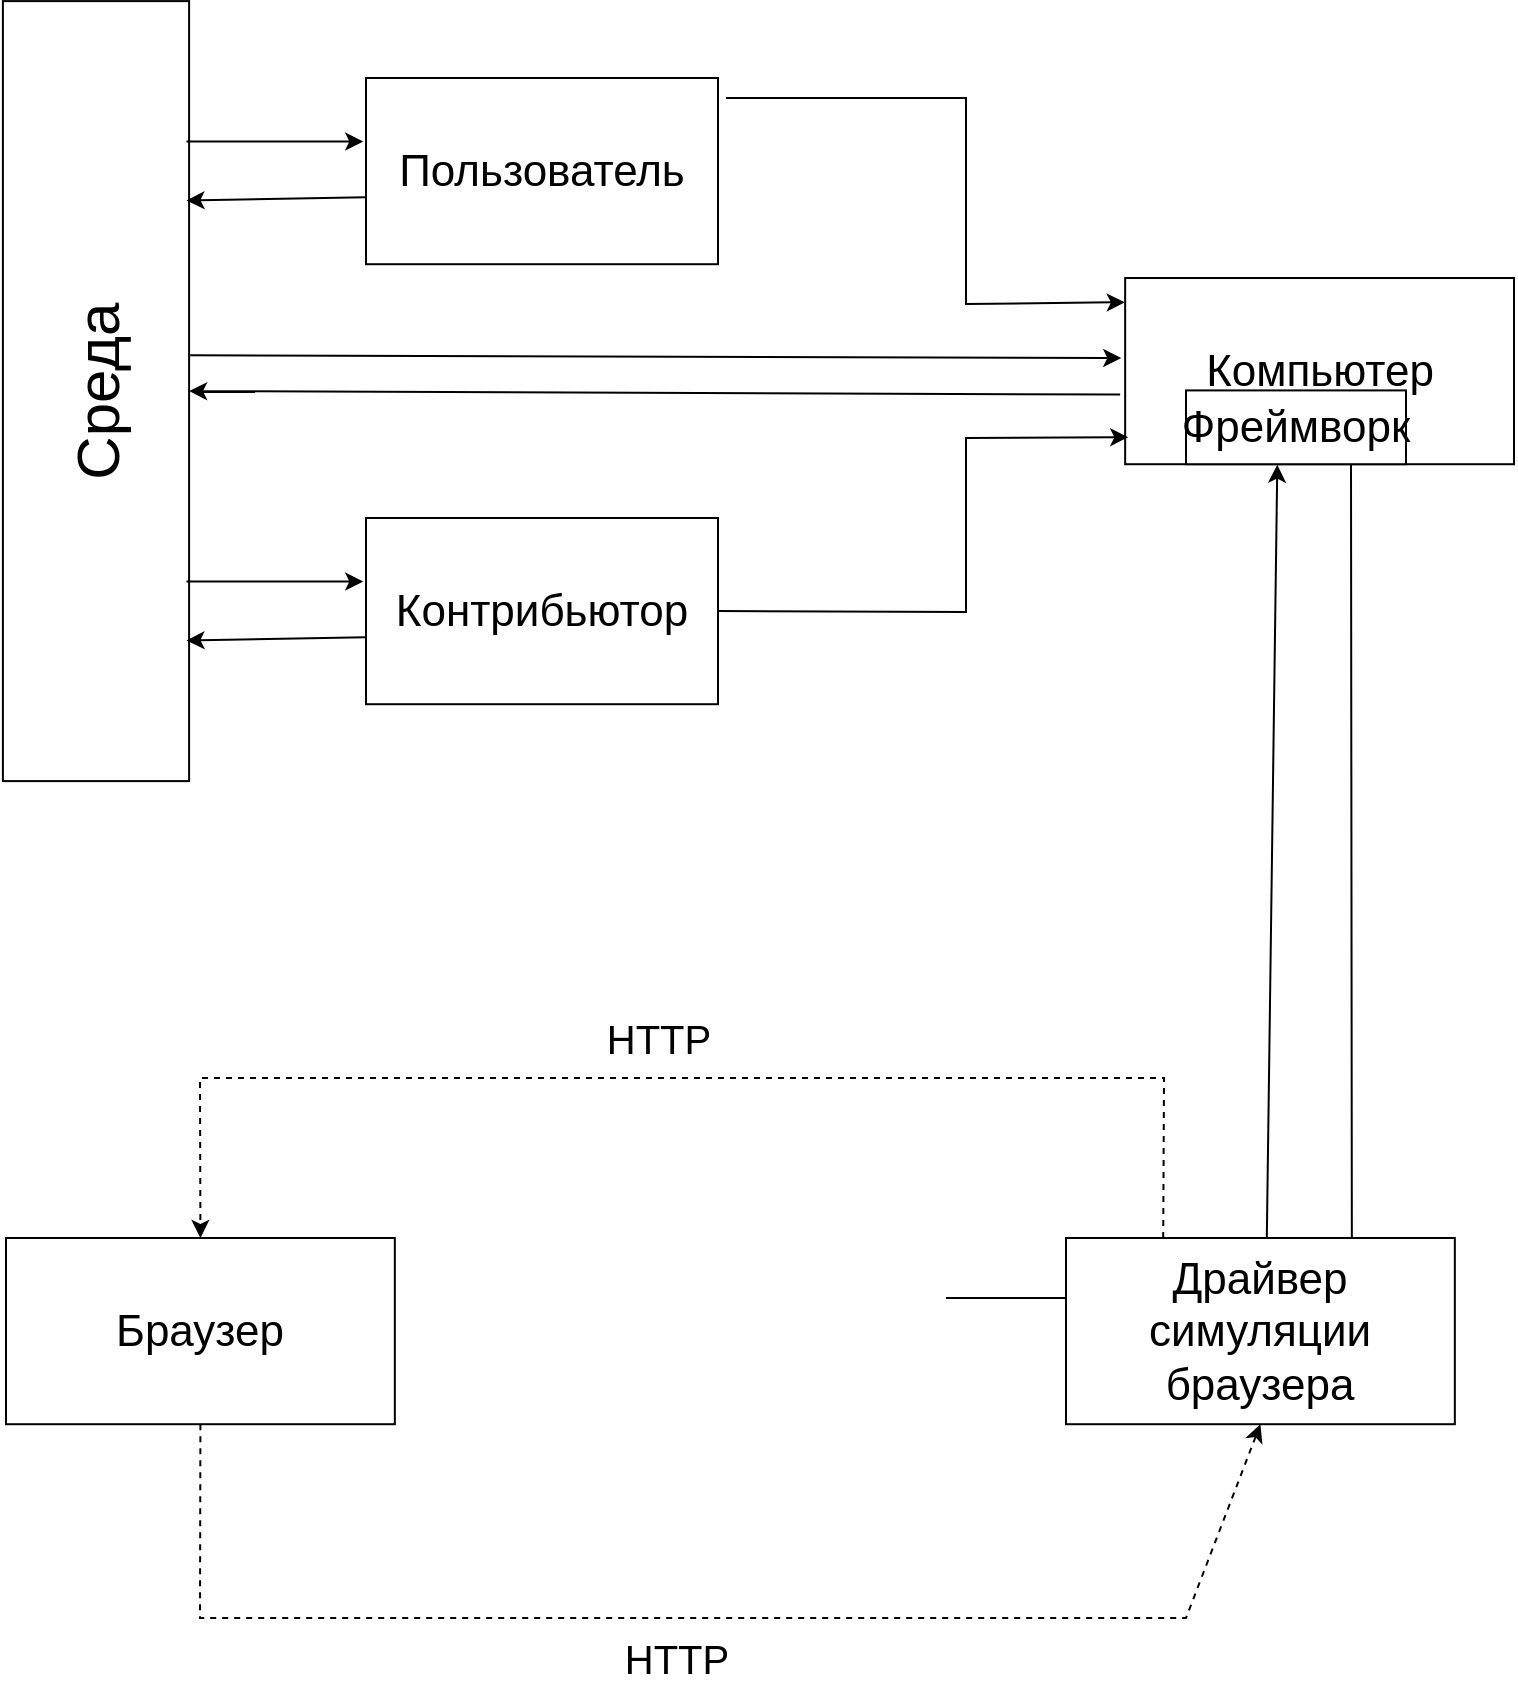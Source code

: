 <mxfile version="24.4.4" type="device">
  <diagram id="C5RBs43oDa-KdzZeNtuy" name="Page-1">
    <mxGraphModel dx="1911" dy="823" grid="1" gridSize="10" guides="1" tooltips="1" connect="1" arrows="1" fold="1" page="1" pageScale="1" pageWidth="827" pageHeight="1169" math="0" shadow="0">
      <root>
        <mxCell id="WIyWlLk6GJQsqaUBKTNV-0" />
        <mxCell id="WIyWlLk6GJQsqaUBKTNV-1" parent="WIyWlLk6GJQsqaUBKTNV-0" />
        <mxCell id="imz-k0xhw8XjQ-UtbBIS-0" value="&lt;span style=&quot;font-size: 22px;&quot;&gt;Пользователь&lt;/span&gt;" style="rounded=0;whiteSpace=wrap;html=1;" parent="WIyWlLk6GJQsqaUBKTNV-1" vertex="1">
          <mxGeometry x="220" y="180" width="176" height="93.1" as="geometry" />
        </mxCell>
        <mxCell id="imz-k0xhw8XjQ-UtbBIS-1" value="&lt;font style=&quot;font-size: 30px;&quot;&gt;Среда&lt;/font&gt;" style="rounded=0;whiteSpace=wrap;html=1;rotation=-90;" parent="WIyWlLk6GJQsqaUBKTNV-1" vertex="1">
          <mxGeometry x="-110" y="290" width="390" height="93.1" as="geometry" />
        </mxCell>
        <mxCell id="imz-k0xhw8XjQ-UtbBIS-10" value="" style="endArrow=classic;html=1;rounded=0;exitX=1;exitY=0.25;exitDx=0;exitDy=0;entryX=0;entryY=0.25;entryDx=0;entryDy=0;" parent="WIyWlLk6GJQsqaUBKTNV-1" edge="1">
          <mxGeometry width="50" height="50" relative="1" as="geometry">
            <mxPoint x="130.252" y="431.778" as="sourcePoint" />
            <mxPoint x="218.624" y="431.778" as="targetPoint" />
          </mxGeometry>
        </mxCell>
        <mxCell id="imz-k0xhw8XjQ-UtbBIS-11" value="" style="endArrow=classic;html=1;rounded=0;exitX=-0.002;exitY=0.652;exitDx=0;exitDy=0;exitPerimeter=0;" parent="WIyWlLk6GJQsqaUBKTNV-1" edge="1">
          <mxGeometry width="50" height="50" relative="1" as="geometry">
            <mxPoint x="220.003" y="459.647" as="sourcePoint" />
            <mxPoint x="130.252" y="461.26" as="targetPoint" />
          </mxGeometry>
        </mxCell>
        <mxCell id="imz-k0xhw8XjQ-UtbBIS-23" value="" style="endArrow=classic;html=1;rounded=0;entryX=1;entryY=0.75;entryDx=0;entryDy=0;exitX=0.75;exitY=1;exitDx=0;exitDy=0;" parent="WIyWlLk6GJQsqaUBKTNV-1" target="imz-k0xhw8XjQ-UtbBIS-27" edge="1" source="imz-k0xhw8XjQ-UtbBIS-2">
          <mxGeometry width="50" height="50" relative="1" as="geometry">
            <mxPoint x="714" y="420" as="sourcePoint" />
            <mxPoint x="713.511" y="761.115" as="targetPoint" />
            <Array as="points">
              <mxPoint x="713" y="830" />
            </Array>
          </mxGeometry>
        </mxCell>
        <mxCell id="imz-k0xhw8XjQ-UtbBIS-24" value="" style="endArrow=classic;html=1;rounded=0;entryX=0.415;entryY=1.006;entryDx=0;entryDy=0;entryPerimeter=0;" parent="WIyWlLk6GJQsqaUBKTNV-1" edge="1" target="imz-k0xhw8XjQ-UtbBIS-2">
          <mxGeometry width="50" height="50" relative="1" as="geometry">
            <mxPoint x="510" y="790" as="sourcePoint" />
            <mxPoint x="679.73" y="565.577" as="targetPoint" />
            <Array as="points">
              <mxPoint x="670" y="790" />
            </Array>
          </mxGeometry>
        </mxCell>
        <mxCell id="imz-k0xhw8XjQ-UtbBIS-27" value="&lt;font style=&quot;font-size: 22px;&quot;&gt;Драйвер симуляции браузера&lt;/font&gt;" style="rounded=0;whiteSpace=wrap;html=1;" parent="WIyWlLk6GJQsqaUBKTNV-1" vertex="1">
          <mxGeometry x="570.001" y="759.998" width="194.419" height="93.103" as="geometry" />
        </mxCell>
        <mxCell id="imz-k0xhw8XjQ-UtbBIS-28" value="&lt;font style=&quot;font-size: 22px;&quot;&gt;Браузер&lt;/font&gt;" style="rounded=0;whiteSpace=wrap;html=1;" parent="WIyWlLk6GJQsqaUBKTNV-1" vertex="1">
          <mxGeometry x="40.001" y="759.998" width="194.419" height="93.103" as="geometry" />
        </mxCell>
        <mxCell id="imz-k0xhw8XjQ-UtbBIS-29" value="" style="endArrow=classic;html=1;rounded=0;exitX=0.25;exitY=0;exitDx=0;exitDy=0;entryX=0.5;entryY=0;entryDx=0;entryDy=0;dashed=1;" parent="WIyWlLk6GJQsqaUBKTNV-1" source="imz-k0xhw8XjQ-UtbBIS-27" target="imz-k0xhw8XjQ-UtbBIS-28" edge="1">
          <mxGeometry width="50" height="50" relative="1" as="geometry">
            <mxPoint x="310" y="720" as="sourcePoint" />
            <mxPoint x="360" y="670" as="targetPoint" />
            <Array as="points">
              <mxPoint x="619" y="680" />
              <mxPoint x="414" y="680" />
              <mxPoint x="137" y="680" />
            </Array>
          </mxGeometry>
        </mxCell>
        <mxCell id="imz-k0xhw8XjQ-UtbBIS-32" value="HTTP" style="edgeLabel;html=1;align=center;verticalAlign=middle;resizable=0;points=[];fontSize=20;" parent="imz-k0xhw8XjQ-UtbBIS-29" vertex="1" connectable="0">
          <mxGeometry x="0.056" y="-3" relative="1" as="geometry">
            <mxPoint x="6" y="-17" as="offset" />
          </mxGeometry>
        </mxCell>
        <mxCell id="imz-k0xhw8XjQ-UtbBIS-30" value="" style="endArrow=classic;html=1;rounded=0;dashed=1;exitX=0.5;exitY=1;exitDx=0;exitDy=0;entryX=0.5;entryY=1;entryDx=0;entryDy=0;" parent="WIyWlLk6GJQsqaUBKTNV-1" source="imz-k0xhw8XjQ-UtbBIS-28" target="imz-k0xhw8XjQ-UtbBIS-27" edge="1">
          <mxGeometry width="50" height="50" relative="1" as="geometry">
            <mxPoint x="156.0" y="870" as="sourcePoint" />
            <mxPoint x="413.0" y="880" as="targetPoint" />
            <Array as="points">
              <mxPoint x="137" y="950" />
              <mxPoint x="630" y="950" />
            </Array>
          </mxGeometry>
        </mxCell>
        <mxCell id="imz-k0xhw8XjQ-UtbBIS-31" value="HTTP" style="edgeLabel;html=1;align=center;verticalAlign=middle;resizable=0;points=[];fontSize=20;" parent="imz-k0xhw8XjQ-UtbBIS-30" vertex="1" connectable="0">
          <mxGeometry x="-0.064" y="-1" relative="1" as="geometry">
            <mxPoint x="10" y="19" as="offset" />
          </mxGeometry>
        </mxCell>
        <mxCell id="J5gN993Kpp2Na5_4VDYl-0" value="&lt;font style=&quot;font-size: 22px;&quot;&gt;Контрибьютор&lt;/font&gt;" style="rounded=0;whiteSpace=wrap;html=1;" vertex="1" parent="WIyWlLk6GJQsqaUBKTNV-1">
          <mxGeometry x="220" y="400" width="176" height="93.1" as="geometry" />
        </mxCell>
        <mxCell id="J5gN993Kpp2Na5_4VDYl-1" value="" style="endArrow=classic;html=1;rounded=0;exitX=1;exitY=0.25;exitDx=0;exitDy=0;entryX=0;entryY=0.25;entryDx=0;entryDy=0;" edge="1" parent="WIyWlLk6GJQsqaUBKTNV-1">
          <mxGeometry width="50" height="50" relative="1" as="geometry">
            <mxPoint x="130.252" y="211.778" as="sourcePoint" />
            <mxPoint x="218.624" y="211.778" as="targetPoint" />
          </mxGeometry>
        </mxCell>
        <mxCell id="J5gN993Kpp2Na5_4VDYl-2" value="" style="endArrow=classic;html=1;rounded=0;exitX=-0.002;exitY=0.652;exitDx=0;exitDy=0;exitPerimeter=0;" edge="1" parent="WIyWlLk6GJQsqaUBKTNV-1">
          <mxGeometry width="50" height="50" relative="1" as="geometry">
            <mxPoint x="220.003" y="239.647" as="sourcePoint" />
            <mxPoint x="130.252" y="241.26" as="targetPoint" />
          </mxGeometry>
        </mxCell>
        <mxCell id="J5gN993Kpp2Na5_4VDYl-4" value="&lt;font style=&quot;font-size: 22px;&quot;&gt;Компьютер&lt;/font&gt;" style="rounded=0;whiteSpace=wrap;html=1;" vertex="1" parent="WIyWlLk6GJQsqaUBKTNV-1">
          <mxGeometry x="599.581" y="280.003" width="194.419" height="93.103" as="geometry" />
        </mxCell>
        <mxCell id="J5gN993Kpp2Na5_4VDYl-5" value="" style="endArrow=classic;html=1;rounded=0;exitX=1;exitY=0.5;exitDx=0;exitDy=0;entryX=0.008;entryY=0.855;entryDx=0;entryDy=0;entryPerimeter=0;" edge="1" parent="WIyWlLk6GJQsqaUBKTNV-1" source="J5gN993Kpp2Na5_4VDYl-0" target="J5gN993Kpp2Na5_4VDYl-4">
          <mxGeometry width="50" height="50" relative="1" as="geometry">
            <mxPoint x="420" y="480" as="sourcePoint" />
            <mxPoint x="470" y="430" as="targetPoint" />
            <Array as="points">
              <mxPoint x="520" y="447" />
              <mxPoint x="520" y="360" />
            </Array>
          </mxGeometry>
        </mxCell>
        <mxCell id="J5gN993Kpp2Na5_4VDYl-7" value="" style="endArrow=classic;html=1;rounded=0;entryX=-0.001;entryY=0.13;entryDx=0;entryDy=0;entryPerimeter=0;" edge="1" parent="WIyWlLk6GJQsqaUBKTNV-1" target="J5gN993Kpp2Na5_4VDYl-4">
          <mxGeometry width="50" height="50" relative="1" as="geometry">
            <mxPoint x="400" y="190" as="sourcePoint" />
            <mxPoint x="550" y="230" as="targetPoint" />
            <Array as="points">
              <mxPoint x="520" y="190" />
              <mxPoint x="520" y="293" />
            </Array>
          </mxGeometry>
        </mxCell>
        <mxCell id="J5gN993Kpp2Na5_4VDYl-8" value="" style="endArrow=classic;html=1;rounded=0;exitX=-0.013;exitY=0.626;exitDx=0;exitDy=0;exitPerimeter=0;entryX=0.5;entryY=1;entryDx=0;entryDy=0;" edge="1" parent="WIyWlLk6GJQsqaUBKTNV-1" source="J5gN993Kpp2Na5_4VDYl-4" target="imz-k0xhw8XjQ-UtbBIS-1">
          <mxGeometry width="50" height="50" relative="1" as="geometry">
            <mxPoint x="420" y="330" as="sourcePoint" />
            <mxPoint x="470" y="280" as="targetPoint" />
          </mxGeometry>
        </mxCell>
        <mxCell id="J5gN993Kpp2Na5_4VDYl-9" value="" style="endArrow=classic;html=1;rounded=0;exitX=0.546;exitY=1.006;exitDx=0;exitDy=0;exitPerimeter=0;entryX=-0.01;entryY=0.43;entryDx=0;entryDy=0;entryPerimeter=0;" edge="1" parent="WIyWlLk6GJQsqaUBKTNV-1" source="imz-k0xhw8XjQ-UtbBIS-1" target="J5gN993Kpp2Na5_4VDYl-4">
          <mxGeometry width="50" height="50" relative="1" as="geometry">
            <mxPoint x="270" y="330" as="sourcePoint" />
            <mxPoint x="320" y="280" as="targetPoint" />
          </mxGeometry>
        </mxCell>
        <mxCell id="imz-k0xhw8XjQ-UtbBIS-2" value="&lt;font style=&quot;font-size: 22px;&quot;&gt;Фреймворк&lt;/font&gt;" style="rounded=0;whiteSpace=wrap;html=1;" parent="WIyWlLk6GJQsqaUBKTNV-1" vertex="1">
          <mxGeometry x="630" y="336.21" width="110" height="36.9" as="geometry" />
        </mxCell>
      </root>
    </mxGraphModel>
  </diagram>
</mxfile>
